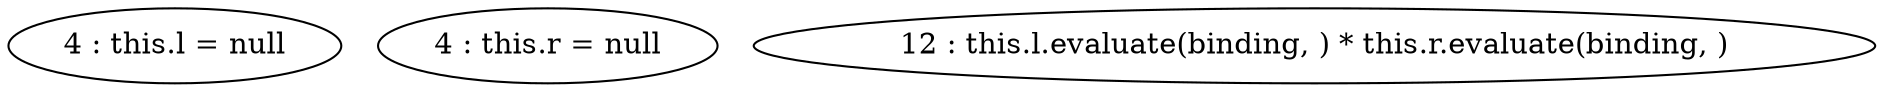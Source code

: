 digraph G {
"4 : this.l = null"
"4 : this.r = null"
"12 : this.l.evaluate(binding, ) * this.r.evaluate(binding, )"
}